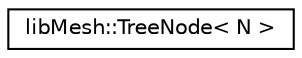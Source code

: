 digraph "类继承关系图"
{
 // INTERACTIVE_SVG=YES
  edge [fontname="Helvetica",fontsize="10",labelfontname="Helvetica",labelfontsize="10"];
  node [fontname="Helvetica",fontsize="10",shape=record];
  rankdir="LR";
  Node1 [label="libMesh::TreeNode\< N \>",height=0.2,width=0.4,color="black", fillcolor="white", style="filled",URL="$classlibMesh_1_1TreeNode.html",tooltip="This class defines a node on a tree. "];
}
